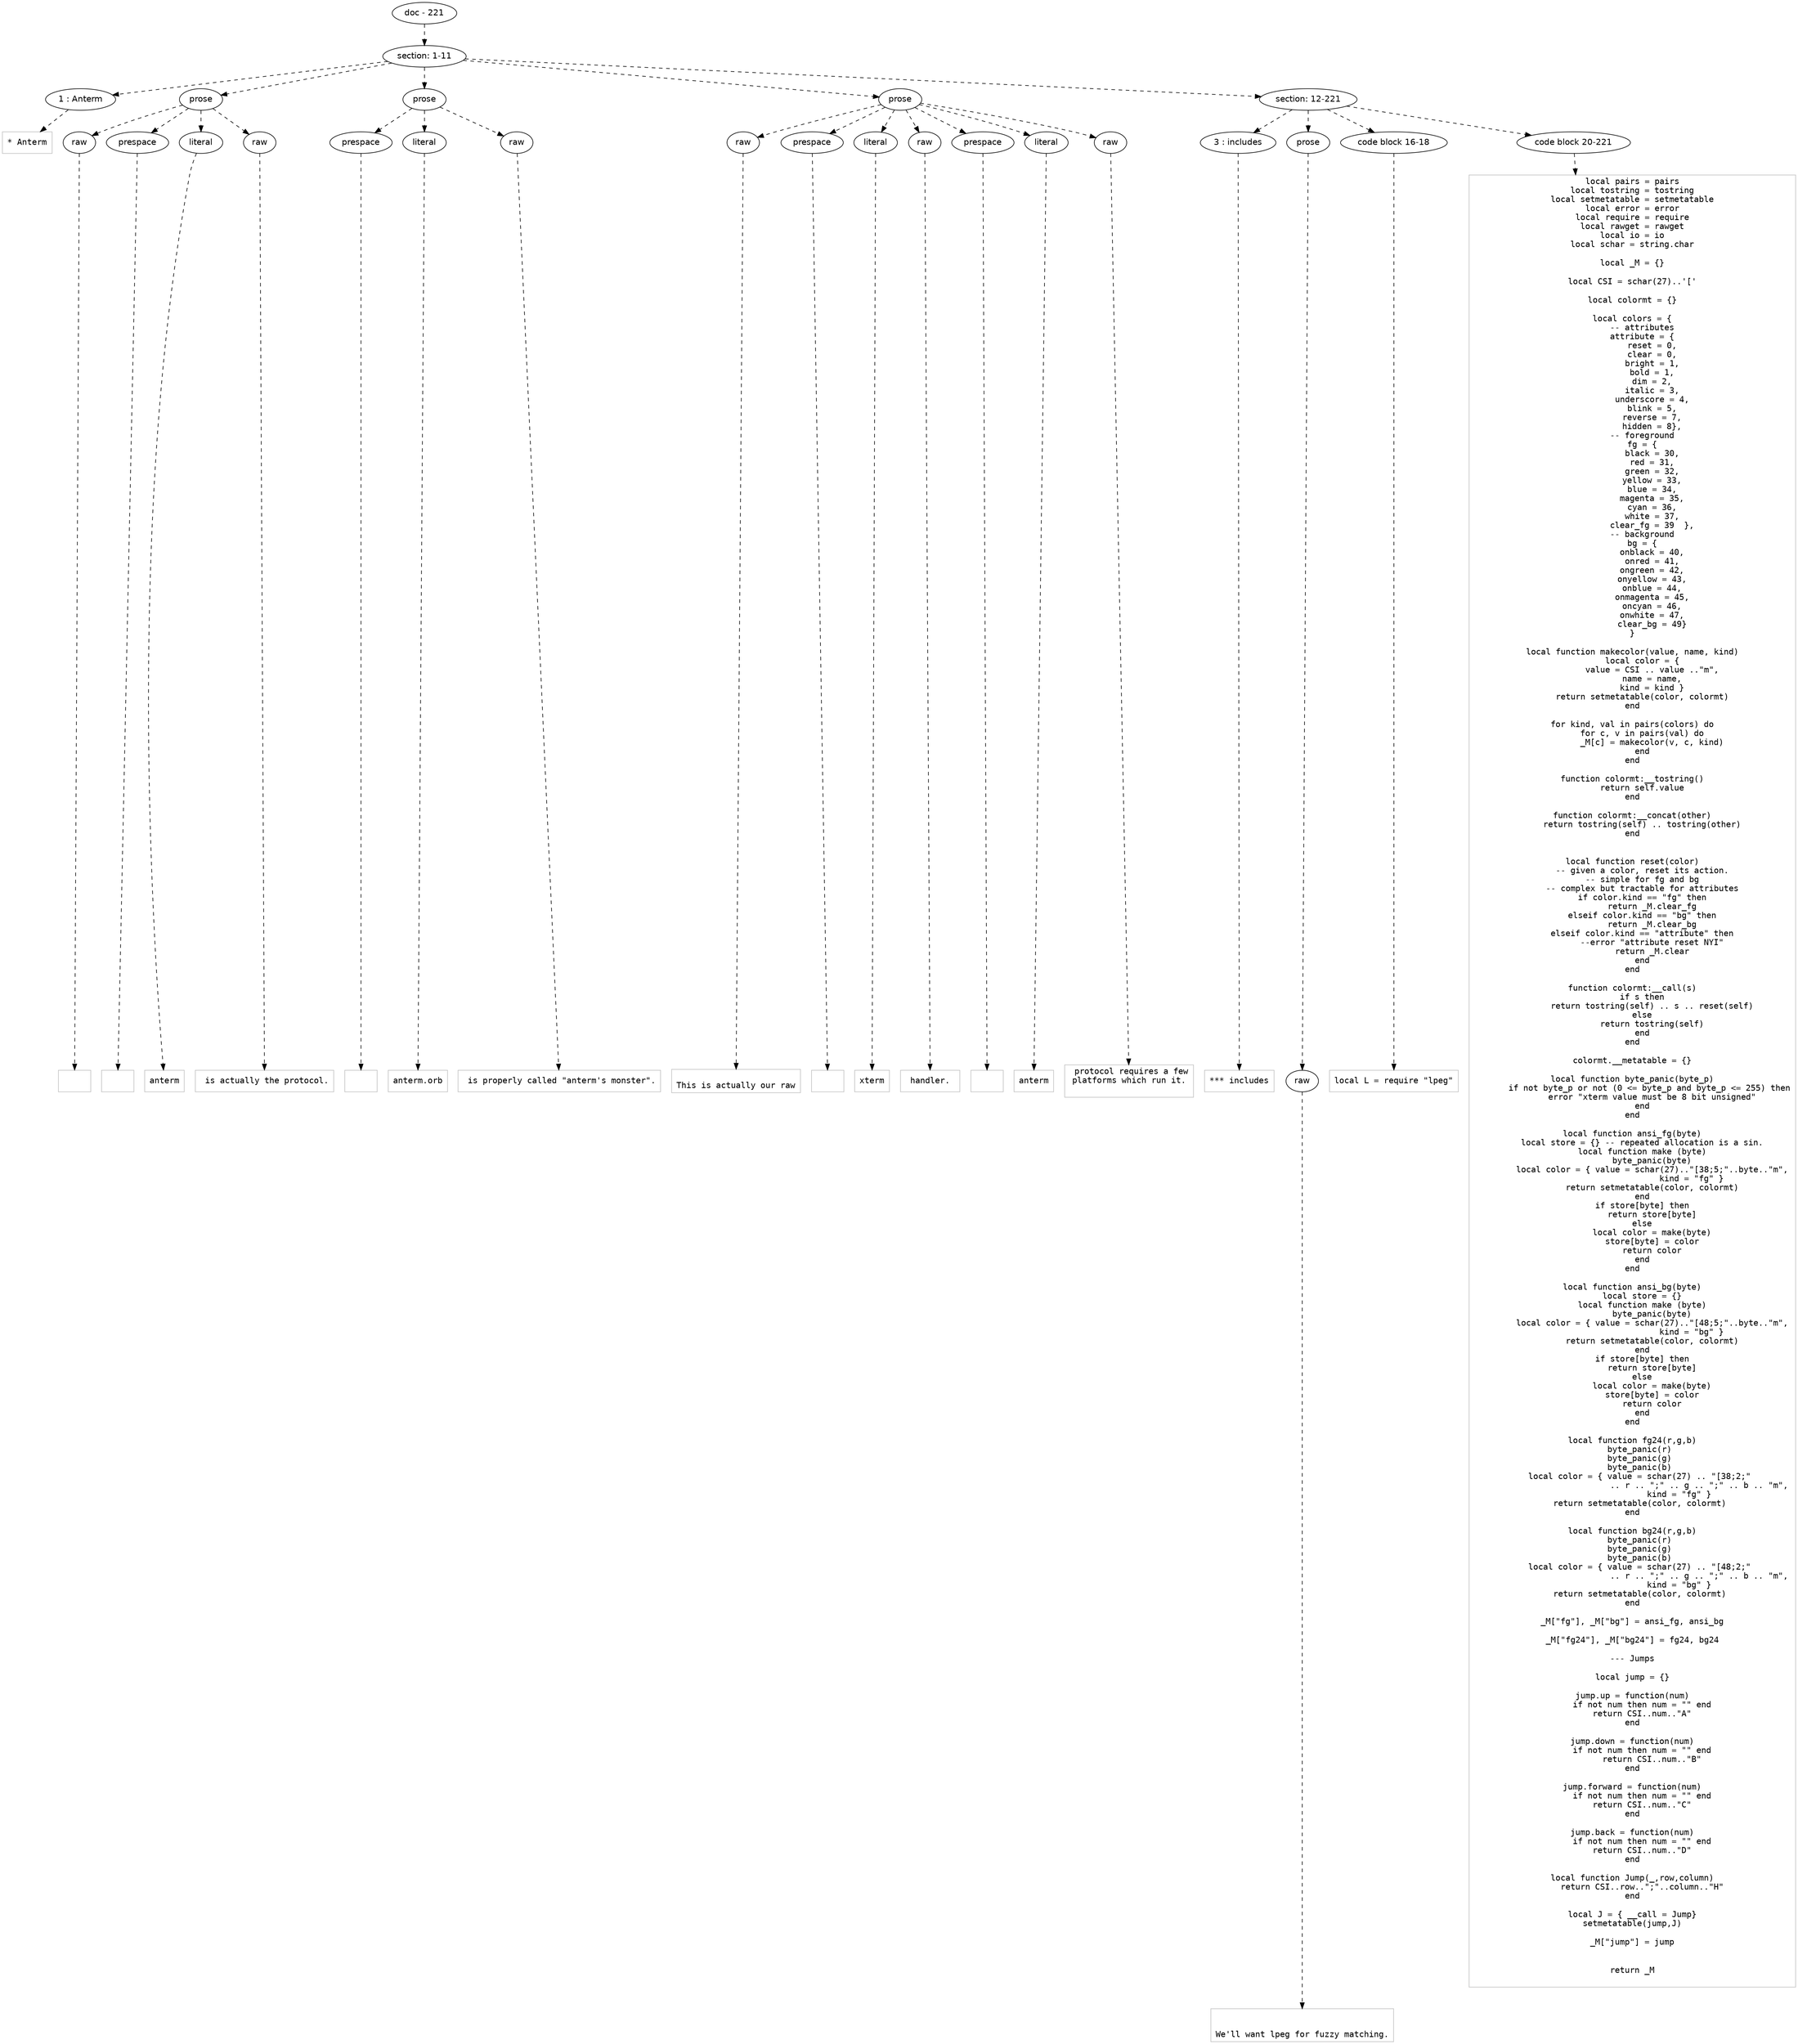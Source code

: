 digraph lpegNode {

node [fontname=Helvetica]
edge [style=dashed]

doc_0 [label="doc - 221"]


doc_0 -> { section_1}
{rank=same; section_1}

section_1 [label="section: 1-11"]


// END RANK doc_0

section_1 -> { header_2 prose_3 prose_4 prose_5 section_6}
{rank=same; header_2 prose_3 prose_4 prose_5 section_6}

header_2 [label="1 : Anterm"]

prose_3 [label="prose"]

prose_4 [label="prose"]

prose_5 [label="prose"]

section_6 [label="section: 12-221"]


// END RANK section_1

header_2 -> leaf_7
leaf_7  [color=Gray,shape=rectangle,fontname=Inconsolata,label="* Anterm"]
// END RANK header_2

prose_3 -> { raw_8 prespace_9 literal_10 raw_11}
{rank=same; raw_8 prespace_9 literal_10 raw_11}

raw_8 [label="raw"]

prespace_9 [label="prespace"]

literal_10 [label="literal"]

raw_11 [label="raw"]


// END RANK prose_3

raw_8 -> leaf_12
leaf_12  [color=Gray,shape=rectangle,fontname=Inconsolata,label="
"]
// END RANK raw_8

prespace_9 -> leaf_13
leaf_13  [color=Gray,shape=rectangle,fontname=Inconsolata,label=""]
// END RANK prespace_9

literal_10 -> leaf_14
leaf_14  [color=Gray,shape=rectangle,fontname=Inconsolata,label="anterm"]
// END RANK literal_10

raw_11 -> leaf_15
leaf_15  [color=Gray,shape=rectangle,fontname=Inconsolata,label=" is actually the protocol.
"]
// END RANK raw_11

prose_4 -> { prespace_16 literal_17 raw_18}
{rank=same; prespace_16 literal_17 raw_18}

prespace_16 [label="prespace"]

literal_17 [label="literal"]

raw_18 [label="raw"]


// END RANK prose_4

prespace_16 -> leaf_19
leaf_19  [color=Gray,shape=rectangle,fontname=Inconsolata,label=""]
// END RANK prespace_16

literal_17 -> leaf_20
leaf_20  [color=Gray,shape=rectangle,fontname=Inconsolata,label="anterm.orb"]
// END RANK literal_17

raw_18 -> leaf_21
leaf_21  [color=Gray,shape=rectangle,fontname=Inconsolata,label=" is properly called \"anterm's monster\".
"]
// END RANK raw_18

prose_5 -> { raw_22 prespace_23 literal_24 raw_25 prespace_26 literal_27 raw_28}
{rank=same; raw_22 prespace_23 literal_24 raw_25 prespace_26 literal_27 raw_28}

raw_22 [label="raw"]

prespace_23 [label="prespace"]

literal_24 [label="literal"]

raw_25 [label="raw"]

prespace_26 [label="prespace"]

literal_27 [label="literal"]

raw_28 [label="raw"]


// END RANK prose_5

raw_22 -> leaf_29
leaf_29  [color=Gray,shape=rectangle,fontname=Inconsolata,label="
This is actually our raw"]
// END RANK raw_22

prespace_23 -> leaf_30
leaf_30  [color=Gray,shape=rectangle,fontname=Inconsolata,label=" "]
// END RANK prespace_23

literal_24 -> leaf_31
leaf_31  [color=Gray,shape=rectangle,fontname=Inconsolata,label="xterm"]
// END RANK literal_24

raw_25 -> leaf_32
leaf_32  [color=Gray,shape=rectangle,fontname=Inconsolata,label=" handler. "]
// END RANK raw_25

prespace_26 -> leaf_33
leaf_33  [color=Gray,shape=rectangle,fontname=Inconsolata,label=" "]
// END RANK prespace_26

literal_27 -> leaf_34
leaf_34  [color=Gray,shape=rectangle,fontname=Inconsolata,label="anterm"]
// END RANK literal_27

raw_28 -> leaf_35
leaf_35  [color=Gray,shape=rectangle,fontname=Inconsolata,label=" protocol requires a few
platforms which run it.

"]
// END RANK raw_28

section_6 -> { header_36 prose_37 codeblock_38 codeblock_39}
{rank=same; header_36 prose_37 codeblock_38 codeblock_39}

header_36 [label="3 : includes"]

prose_37 [label="prose"]

codeblock_38 [label="code block 16-18"]

codeblock_39 [label="code block 20-221"]


// END RANK section_6

header_36 -> leaf_40
leaf_40  [color=Gray,shape=rectangle,fontname=Inconsolata,label="*** includes"]
// END RANK header_36

prose_37 -> { raw_41}
{rank=same; raw_41}

raw_41 [label="raw"]


// END RANK prose_37

raw_41 -> leaf_42
leaf_42  [color=Gray,shape=rectangle,fontname=Inconsolata,label="

We'll want lpeg for fuzzy matching.
"]
// END RANK raw_41

codeblock_38 -> leaf_43
leaf_43  [color=Gray,shape=rectangle,fontname=Inconsolata,label="local L = require \"lpeg\""]
// END RANK codeblock_38

codeblock_39 -> leaf_44
leaf_44  [color=Gray,shape=rectangle,fontname=Inconsolata,label="local pairs = pairs
local tostring = tostring
local setmetatable = setmetatable
local error = error
local require = require
local rawget = rawget
local io = io
local schar = string.char

local _M = {}

local CSI = schar(27)..'['

local colormt = {}

local colors = {
    -- attributes
    attribute = {
        reset = 0,
        clear = 0,
        bright = 1,
        bold = 1,
        dim = 2,
        italic = 3,
        underscore = 4,
        blink = 5,
        reverse = 7,
        hidden = 8},
    -- foreground
    fg = {
        black = 30,
        red = 31,
        green = 32,
        yellow = 33,
        blue = 34,
        magenta = 35,
        cyan = 36,
        white = 37,
        clear_fg = 39  },
    -- background
    bg = {
        onblack = 40,
        onred = 41,
        ongreen = 42,
        onyellow = 43,
        onblue = 44,
        onmagenta = 45,
        oncyan = 46,
        onwhite = 47,
        clear_bg = 49}
}

local function makecolor(value, name, kind)
    local color = {
        value = CSI .. value ..\"m\",
        name = name,
        kind = kind }
    return setmetatable(color, colormt)
end

for kind, val in pairs(colors) do
    for c, v in pairs(val) do
        _M[c] = makecolor(v, c, kind)
    end
end

function colormt:__tostring()
    return self.value
end

function colormt:__concat(other)
    return tostring(self) .. tostring(other)
end


local function reset(color)
    -- given a color, reset its action.
    -- simple for fg and bg
    -- complex but tractable for attributes
    if color.kind == \"fg\" then
        return _M.clear_fg
    elseif color.kind == \"bg\" then
        return _M.clear_bg
    elseif color.kind == \"attribute\" then
        --error \"attribute reset NYI\"
        return _M.clear
    end
end

function colormt:__call(s)
    if s then
        return tostring(self) .. s .. reset(self)
    else
        return tostring(self)
    end
end

colormt.__metatable = {}

local function byte_panic(byte_p)
       if not byte_p or not (0 <= byte_p and byte_p <= 255) then
        error \"xterm value must be 8 bit unsigned\"
    end
end

local function ansi_fg(byte)
    local store = {} -- repeated allocation is a sin.
    local function make (byte)
        byte_panic(byte)
        local color = { value = schar(27)..\"[38;5;\"..byte..\"m\",
                        kind = \"fg\" }
        return setmetatable(color, colormt)
    end
    if store[byte] then
        return store[byte]
    else
        local color = make(byte)
        store[byte] = color
        return color
    end
end

local function ansi_bg(byte)
    local store = {}
    local function make (byte)
        byte_panic(byte)
        local color = { value = schar(27)..\"[48;5;\"..byte..\"m\",
                        kind = \"bg\" }
        return setmetatable(color, colormt)
    end
    if store[byte] then
        return store[byte]
    else
        local color = make(byte)
        store[byte] = color
        return color
    end
end

local function fg24(r,g,b)
   byte_panic(r)
   byte_panic(g)
   byte_panic(b)
   local color = { value = schar(27) .. \"[38;2;\"
                           .. r .. \";\" .. g .. \";\" .. b .. \"m\",
                   kind = \"fg\" }
   return setmetatable(color, colormt)
end

local function bg24(r,g,b)
   byte_panic(r)
   byte_panic(g)
   byte_panic(b)
   local color = { value = schar(27) .. \"[48;2;\"
                           .. r .. \";\" .. g .. \";\" .. b .. \"m\",
                   kind = \"bg\" }
   return setmetatable(color, colormt)
end

_M[\"fg\"], _M[\"bg\"] = ansi_fg, ansi_bg

_M[\"fg24\"], _M[\"bg24\"] = fg24, bg24

--- Jumps

local jump = {}

jump.up = function(num)
    if not num then num = \"\" end
    return CSI..num..\"A\"
end

jump.down = function(num)
    if not num then num = \"\" end
        return CSI..num..\"B\"
end

jump.forward = function(num)
    if not num then num = \"\" end
    return CSI..num..\"C\"
end

jump.back = function(num)
    if not num then num = \"\" end
    return CSI..num..\"D\"
end

local function Jump(_,row,column)
    return CSI..row..\";\"..column..\"H\"
end

local J = { __call = Jump}
setmetatable(jump,J)

_M[\"jump\"] = jump


return _M

"]
// END RANK codeblock_39


}
